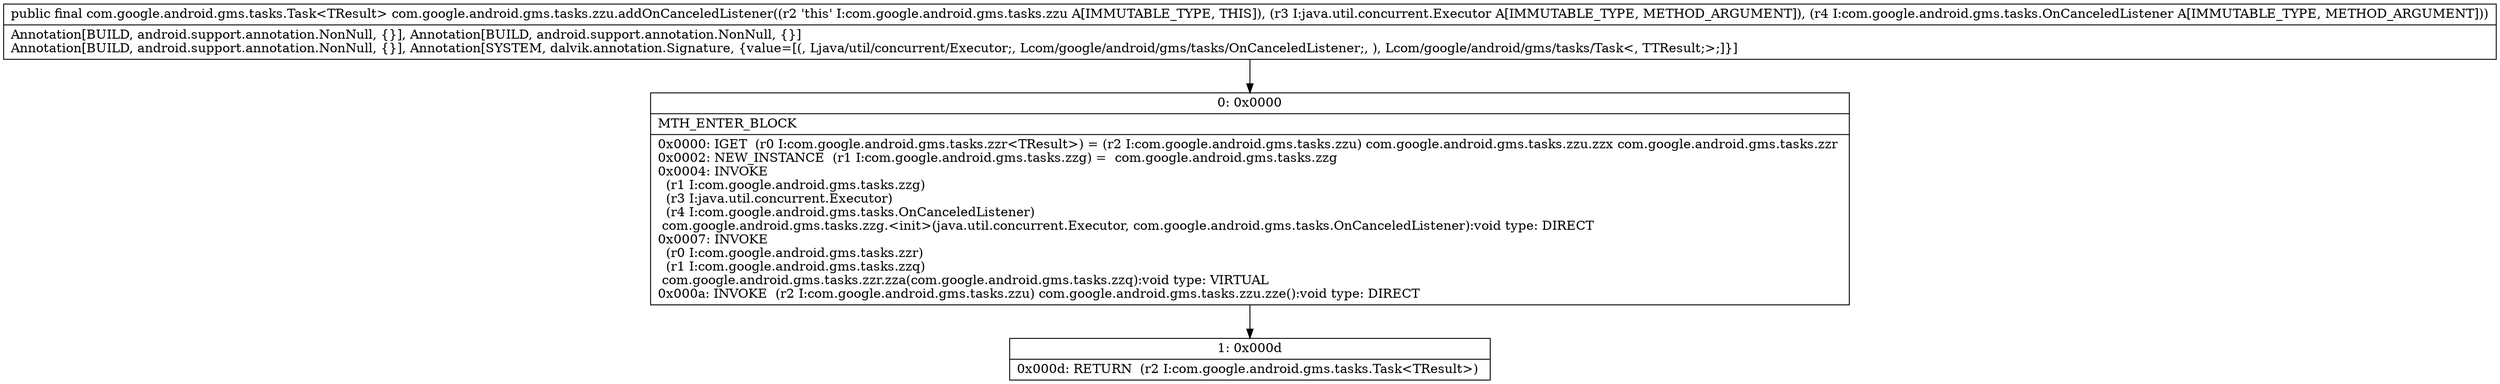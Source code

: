 digraph "CFG forcom.google.android.gms.tasks.zzu.addOnCanceledListener(Ljava\/util\/concurrent\/Executor;Lcom\/google\/android\/gms\/tasks\/OnCanceledListener;)Lcom\/google\/android\/gms\/tasks\/Task;" {
Node_0 [shape=record,label="{0\:\ 0x0000|MTH_ENTER_BLOCK\l|0x0000: IGET  (r0 I:com.google.android.gms.tasks.zzr\<TResult\>) = (r2 I:com.google.android.gms.tasks.zzu) com.google.android.gms.tasks.zzu.zzx com.google.android.gms.tasks.zzr \l0x0002: NEW_INSTANCE  (r1 I:com.google.android.gms.tasks.zzg) =  com.google.android.gms.tasks.zzg \l0x0004: INVOKE  \l  (r1 I:com.google.android.gms.tasks.zzg)\l  (r3 I:java.util.concurrent.Executor)\l  (r4 I:com.google.android.gms.tasks.OnCanceledListener)\l com.google.android.gms.tasks.zzg.\<init\>(java.util.concurrent.Executor, com.google.android.gms.tasks.OnCanceledListener):void type: DIRECT \l0x0007: INVOKE  \l  (r0 I:com.google.android.gms.tasks.zzr)\l  (r1 I:com.google.android.gms.tasks.zzq)\l com.google.android.gms.tasks.zzr.zza(com.google.android.gms.tasks.zzq):void type: VIRTUAL \l0x000a: INVOKE  (r2 I:com.google.android.gms.tasks.zzu) com.google.android.gms.tasks.zzu.zze():void type: DIRECT \l}"];
Node_1 [shape=record,label="{1\:\ 0x000d|0x000d: RETURN  (r2 I:com.google.android.gms.tasks.Task\<TResult\>) \l}"];
MethodNode[shape=record,label="{public final com.google.android.gms.tasks.Task\<TResult\> com.google.android.gms.tasks.zzu.addOnCanceledListener((r2 'this' I:com.google.android.gms.tasks.zzu A[IMMUTABLE_TYPE, THIS]), (r3 I:java.util.concurrent.Executor A[IMMUTABLE_TYPE, METHOD_ARGUMENT]), (r4 I:com.google.android.gms.tasks.OnCanceledListener A[IMMUTABLE_TYPE, METHOD_ARGUMENT]))  | Annotation[BUILD, android.support.annotation.NonNull, \{\}], Annotation[BUILD, android.support.annotation.NonNull, \{\}]\lAnnotation[BUILD, android.support.annotation.NonNull, \{\}], Annotation[SYSTEM, dalvik.annotation.Signature, \{value=[(, Ljava\/util\/concurrent\/Executor;, Lcom\/google\/android\/gms\/tasks\/OnCanceledListener;, ), Lcom\/google\/android\/gms\/tasks\/Task\<, TTResult;\>;]\}]\l}"];
MethodNode -> Node_0;
Node_0 -> Node_1;
}

